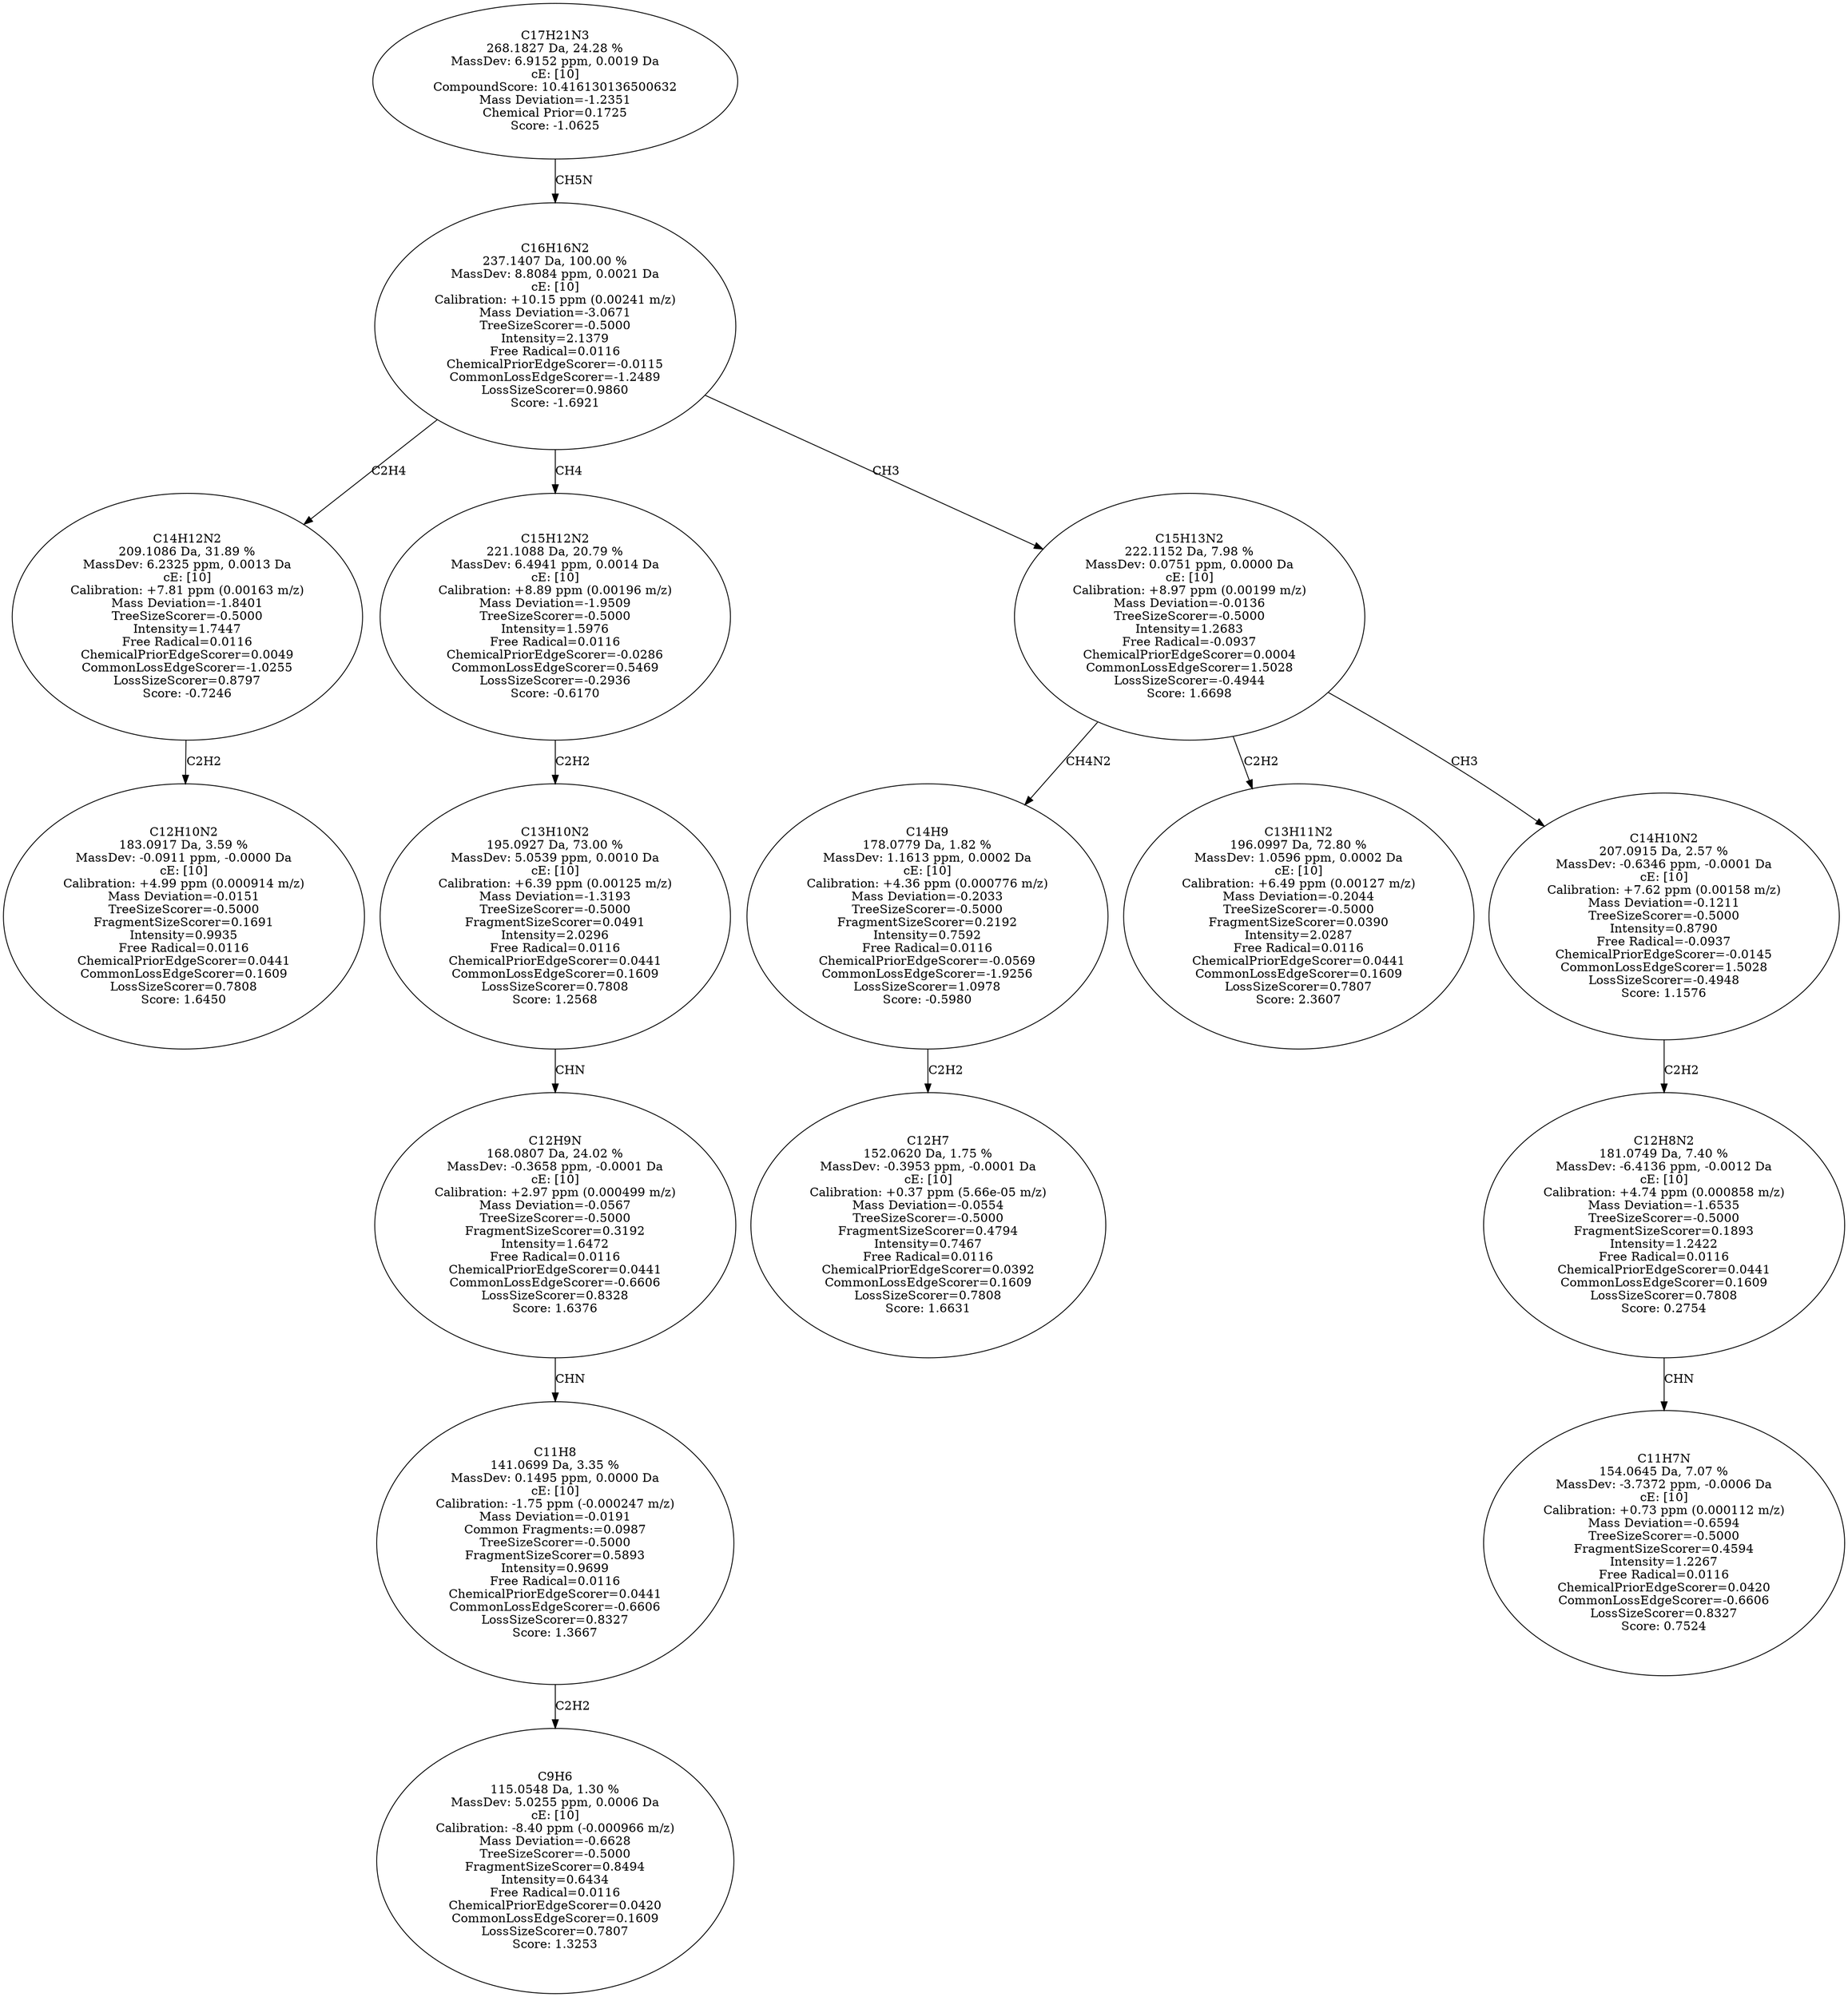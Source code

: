 strict digraph {
v1 [label="C12H10N2\n183.0917 Da, 3.59 %\nMassDev: -0.0911 ppm, -0.0000 Da\ncE: [10]\nCalibration: +4.99 ppm (0.000914 m/z)\nMass Deviation=-0.0151\nTreeSizeScorer=-0.5000\nFragmentSizeScorer=0.1691\nIntensity=0.9935\nFree Radical=0.0116\nChemicalPriorEdgeScorer=0.0441\nCommonLossEdgeScorer=0.1609\nLossSizeScorer=0.7808\nScore: 1.6450"];
v2 [label="C14H12N2\n209.1086 Da, 31.89 %\nMassDev: 6.2325 ppm, 0.0013 Da\ncE: [10]\nCalibration: +7.81 ppm (0.00163 m/z)\nMass Deviation=-1.8401\nTreeSizeScorer=-0.5000\nIntensity=1.7447\nFree Radical=0.0116\nChemicalPriorEdgeScorer=0.0049\nCommonLossEdgeScorer=-1.0255\nLossSizeScorer=0.8797\nScore: -0.7246"];
v3 [label="C9H6\n115.0548 Da, 1.30 %\nMassDev: 5.0255 ppm, 0.0006 Da\ncE: [10]\nCalibration: -8.40 ppm (-0.000966 m/z)\nMass Deviation=-0.6628\nTreeSizeScorer=-0.5000\nFragmentSizeScorer=0.8494\nIntensity=0.6434\nFree Radical=0.0116\nChemicalPriorEdgeScorer=0.0420\nCommonLossEdgeScorer=0.1609\nLossSizeScorer=0.7807\nScore: 1.3253"];
v4 [label="C11H8\n141.0699 Da, 3.35 %\nMassDev: 0.1495 ppm, 0.0000 Da\ncE: [10]\nCalibration: -1.75 ppm (-0.000247 m/z)\nMass Deviation=-0.0191\nCommon Fragments:=0.0987\nTreeSizeScorer=-0.5000\nFragmentSizeScorer=0.5893\nIntensity=0.9699\nFree Radical=0.0116\nChemicalPriorEdgeScorer=0.0441\nCommonLossEdgeScorer=-0.6606\nLossSizeScorer=0.8327\nScore: 1.3667"];
v5 [label="C12H9N\n168.0807 Da, 24.02 %\nMassDev: -0.3658 ppm, -0.0001 Da\ncE: [10]\nCalibration: +2.97 ppm (0.000499 m/z)\nMass Deviation=-0.0567\nTreeSizeScorer=-0.5000\nFragmentSizeScorer=0.3192\nIntensity=1.6472\nFree Radical=0.0116\nChemicalPriorEdgeScorer=0.0441\nCommonLossEdgeScorer=-0.6606\nLossSizeScorer=0.8328\nScore: 1.6376"];
v6 [label="C13H10N2\n195.0927 Da, 73.00 %\nMassDev: 5.0539 ppm, 0.0010 Da\ncE: [10]\nCalibration: +6.39 ppm (0.00125 m/z)\nMass Deviation=-1.3193\nTreeSizeScorer=-0.5000\nFragmentSizeScorer=0.0491\nIntensity=2.0296\nFree Radical=0.0116\nChemicalPriorEdgeScorer=0.0441\nCommonLossEdgeScorer=0.1609\nLossSizeScorer=0.7808\nScore: 1.2568"];
v7 [label="C15H12N2\n221.1088 Da, 20.79 %\nMassDev: 6.4941 ppm, 0.0014 Da\ncE: [10]\nCalibration: +8.89 ppm (0.00196 m/z)\nMass Deviation=-1.9509\nTreeSizeScorer=-0.5000\nIntensity=1.5976\nFree Radical=0.0116\nChemicalPriorEdgeScorer=-0.0286\nCommonLossEdgeScorer=0.5469\nLossSizeScorer=-0.2936\nScore: -0.6170"];
v8 [label="C12H7\n152.0620 Da, 1.75 %\nMassDev: -0.3953 ppm, -0.0001 Da\ncE: [10]\nCalibration: +0.37 ppm (5.66e-05 m/z)\nMass Deviation=-0.0554\nTreeSizeScorer=-0.5000\nFragmentSizeScorer=0.4794\nIntensity=0.7467\nFree Radical=0.0116\nChemicalPriorEdgeScorer=0.0392\nCommonLossEdgeScorer=0.1609\nLossSizeScorer=0.7808\nScore: 1.6631"];
v9 [label="C14H9\n178.0779 Da, 1.82 %\nMassDev: 1.1613 ppm, 0.0002 Da\ncE: [10]\nCalibration: +4.36 ppm (0.000776 m/z)\nMass Deviation=-0.2033\nTreeSizeScorer=-0.5000\nFragmentSizeScorer=0.2192\nIntensity=0.7592\nFree Radical=0.0116\nChemicalPriorEdgeScorer=-0.0569\nCommonLossEdgeScorer=-1.9256\nLossSizeScorer=1.0978\nScore: -0.5980"];
v10 [label="C13H11N2\n196.0997 Da, 72.80 %\nMassDev: 1.0596 ppm, 0.0002 Da\ncE: [10]\nCalibration: +6.49 ppm (0.00127 m/z)\nMass Deviation=-0.2044\nTreeSizeScorer=-0.5000\nFragmentSizeScorer=0.0390\nIntensity=2.0287\nFree Radical=0.0116\nChemicalPriorEdgeScorer=0.0441\nCommonLossEdgeScorer=0.1609\nLossSizeScorer=0.7807\nScore: 2.3607"];
v11 [label="C11H7N\n154.0645 Da, 7.07 %\nMassDev: -3.7372 ppm, -0.0006 Da\ncE: [10]\nCalibration: +0.73 ppm (0.000112 m/z)\nMass Deviation=-0.6594\nTreeSizeScorer=-0.5000\nFragmentSizeScorer=0.4594\nIntensity=1.2267\nFree Radical=0.0116\nChemicalPriorEdgeScorer=0.0420\nCommonLossEdgeScorer=-0.6606\nLossSizeScorer=0.8327\nScore: 0.7524"];
v12 [label="C12H8N2\n181.0749 Da, 7.40 %\nMassDev: -6.4136 ppm, -0.0012 Da\ncE: [10]\nCalibration: +4.74 ppm (0.000858 m/z)\nMass Deviation=-1.6535\nTreeSizeScorer=-0.5000\nFragmentSizeScorer=0.1893\nIntensity=1.2422\nFree Radical=0.0116\nChemicalPriorEdgeScorer=0.0441\nCommonLossEdgeScorer=0.1609\nLossSizeScorer=0.7808\nScore: 0.2754"];
v13 [label="C14H10N2\n207.0915 Da, 2.57 %\nMassDev: -0.6346 ppm, -0.0001 Da\ncE: [10]\nCalibration: +7.62 ppm (0.00158 m/z)\nMass Deviation=-0.1211\nTreeSizeScorer=-0.5000\nIntensity=0.8790\nFree Radical=-0.0937\nChemicalPriorEdgeScorer=-0.0145\nCommonLossEdgeScorer=1.5028\nLossSizeScorer=-0.4948\nScore: 1.1576"];
v14 [label="C15H13N2\n222.1152 Da, 7.98 %\nMassDev: 0.0751 ppm, 0.0000 Da\ncE: [10]\nCalibration: +8.97 ppm (0.00199 m/z)\nMass Deviation=-0.0136\nTreeSizeScorer=-0.5000\nIntensity=1.2683\nFree Radical=-0.0937\nChemicalPriorEdgeScorer=0.0004\nCommonLossEdgeScorer=1.5028\nLossSizeScorer=-0.4944\nScore: 1.6698"];
v15 [label="C16H16N2\n237.1407 Da, 100.00 %\nMassDev: 8.8084 ppm, 0.0021 Da\ncE: [10]\nCalibration: +10.15 ppm (0.00241 m/z)\nMass Deviation=-3.0671\nTreeSizeScorer=-0.5000\nIntensity=2.1379\nFree Radical=0.0116\nChemicalPriorEdgeScorer=-0.0115\nCommonLossEdgeScorer=-1.2489\nLossSizeScorer=0.9860\nScore: -1.6921"];
v16 [label="C17H21N3\n268.1827 Da, 24.28 %\nMassDev: 6.9152 ppm, 0.0019 Da\ncE: [10]\nCompoundScore: 10.416130136500632\nMass Deviation=-1.2351\nChemical Prior=0.1725\nScore: -1.0625"];
v2 -> v1 [label="C2H2"];
v15 -> v2 [label="C2H4"];
v4 -> v3 [label="C2H2"];
v5 -> v4 [label="CHN"];
v6 -> v5 [label="CHN"];
v7 -> v6 [label="C2H2"];
v15 -> v7 [label="CH4"];
v9 -> v8 [label="C2H2"];
v14 -> v9 [label="CH4N2"];
v14 -> v10 [label="C2H2"];
v12 -> v11 [label="CHN"];
v13 -> v12 [label="C2H2"];
v14 -> v13 [label="CH3"];
v15 -> v14 [label="CH3"];
v16 -> v15 [label="CH5N"];
}